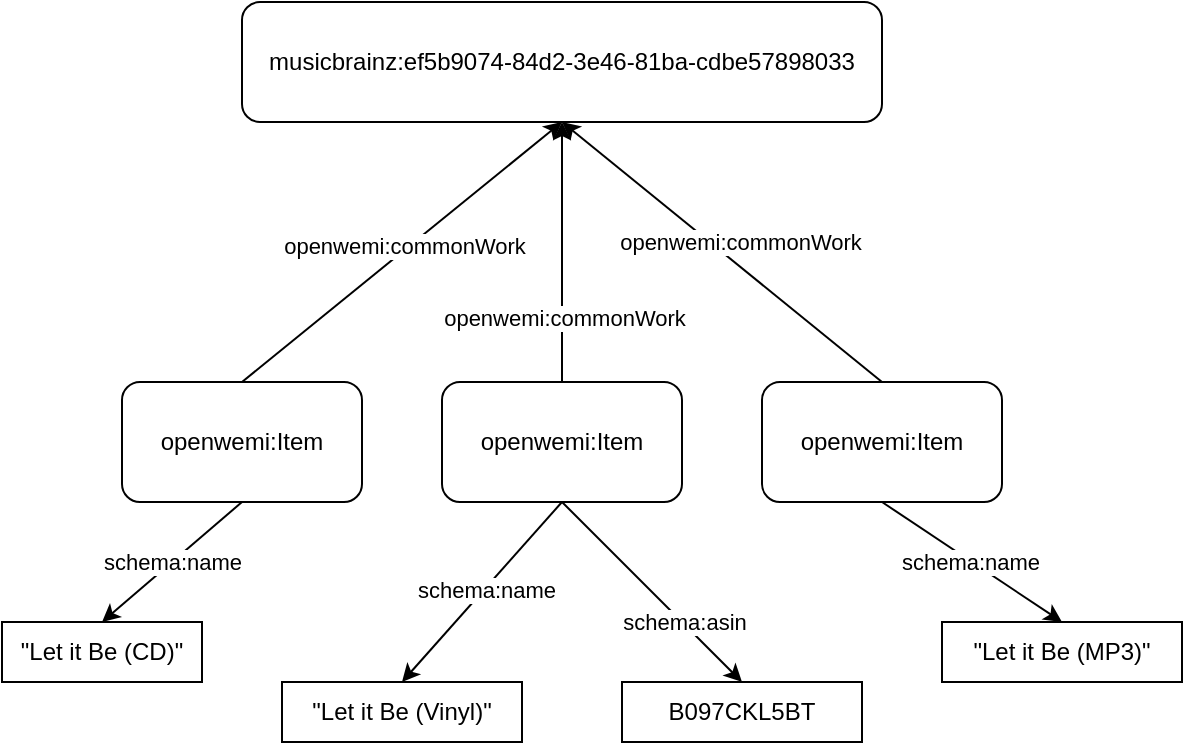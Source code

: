 <mxfile version="22.1.0" type="device">
  <diagram name="Page-1" id="-o21UN5aHQ0yvg_tihv3">
    <mxGraphModel dx="745" dy="544" grid="1" gridSize="10" guides="1" tooltips="1" connect="1" arrows="1" fold="1" page="1" pageScale="1" pageWidth="850" pageHeight="1100" math="0" shadow="0">
      <root>
        <mxCell id="0" />
        <mxCell id="1" parent="0" />
        <mxCell id="dmSqzWsHo4gnNzZ0KbbQ-1" value="openwemi:Item" style="rounded=1;whiteSpace=wrap;html=1;" vertex="1" parent="1">
          <mxGeometry x="160" y="200" width="120" height="60" as="geometry" />
        </mxCell>
        <mxCell id="dmSqzWsHo4gnNzZ0KbbQ-2" value="musicbrainz:ef5b9074-84d2-3e46-81ba-cdbe57898033" style="rounded=1;whiteSpace=wrap;html=1;" vertex="1" parent="1">
          <mxGeometry x="220" y="10" width="320" height="60" as="geometry" />
        </mxCell>
        <mxCell id="dmSqzWsHo4gnNzZ0KbbQ-6" value="openwemi:Item" style="rounded=1;whiteSpace=wrap;html=1;" vertex="1" parent="1">
          <mxGeometry x="320" y="200" width="120" height="60" as="geometry" />
        </mxCell>
        <mxCell id="dmSqzWsHo4gnNzZ0KbbQ-7" value="openwemi:Item" style="rounded=1;whiteSpace=wrap;html=1;" vertex="1" parent="1">
          <mxGeometry x="480" y="200" width="120" height="60" as="geometry" />
        </mxCell>
        <mxCell id="dmSqzWsHo4gnNzZ0KbbQ-9" value="&quot;Let it Be (CD)&quot;" style="rounded=0;whiteSpace=wrap;html=1;" vertex="1" parent="1">
          <mxGeometry x="100" y="320" width="100" height="30" as="geometry" />
        </mxCell>
        <mxCell id="dmSqzWsHo4gnNzZ0KbbQ-10" value="&quot;Let it Be (Vinyl)&quot;" style="rounded=0;whiteSpace=wrap;html=1;" vertex="1" parent="1">
          <mxGeometry x="240" y="350" width="120" height="30" as="geometry" />
        </mxCell>
        <mxCell id="dmSqzWsHo4gnNzZ0KbbQ-11" value="&quot;Let it Be (MP3)&quot;" style="rounded=0;whiteSpace=wrap;html=1;" vertex="1" parent="1">
          <mxGeometry x="570" y="320" width="120" height="30" as="geometry" />
        </mxCell>
        <mxCell id="dmSqzWsHo4gnNzZ0KbbQ-17" value="" style="endArrow=classic;html=1;rounded=0;entryX=0.5;entryY=0;entryDx=0;entryDy=0;exitX=0.5;exitY=1;exitDx=0;exitDy=0;" edge="1" parent="1" source="dmSqzWsHo4gnNzZ0KbbQ-1" target="dmSqzWsHo4gnNzZ0KbbQ-9">
          <mxGeometry width="50" height="50" relative="1" as="geometry">
            <mxPoint x="360" y="310" as="sourcePoint" />
            <mxPoint x="410" y="260" as="targetPoint" />
          </mxGeometry>
        </mxCell>
        <mxCell id="dmSqzWsHo4gnNzZ0KbbQ-18" value="schema:name" style="edgeLabel;html=1;align=center;verticalAlign=middle;resizable=0;points=[];" vertex="1" connectable="0" parent="dmSqzWsHo4gnNzZ0KbbQ-17">
          <mxGeometry relative="1" as="geometry">
            <mxPoint as="offset" />
          </mxGeometry>
        </mxCell>
        <mxCell id="dmSqzWsHo4gnNzZ0KbbQ-19" value="" style="endArrow=classic;html=1;rounded=0;entryX=0.5;entryY=0;entryDx=0;entryDy=0;exitX=0.5;exitY=1;exitDx=0;exitDy=0;" edge="1" parent="1" source="dmSqzWsHo4gnNzZ0KbbQ-7" target="dmSqzWsHo4gnNzZ0KbbQ-11">
          <mxGeometry width="50" height="50" relative="1" as="geometry">
            <mxPoint x="350" y="340" as="sourcePoint" />
            <mxPoint x="400" y="290" as="targetPoint" />
          </mxGeometry>
        </mxCell>
        <mxCell id="dmSqzWsHo4gnNzZ0KbbQ-20" value="schema:name" style="edgeLabel;html=1;align=center;verticalAlign=middle;resizable=0;points=[];" vertex="1" connectable="0" parent="dmSqzWsHo4gnNzZ0KbbQ-19">
          <mxGeometry x="-0.017" relative="1" as="geometry">
            <mxPoint as="offset" />
          </mxGeometry>
        </mxCell>
        <mxCell id="dmSqzWsHo4gnNzZ0KbbQ-21" value="" style="endArrow=classic;html=1;rounded=0;exitX=0.5;exitY=1;exitDx=0;exitDy=0;entryX=0.5;entryY=0;entryDx=0;entryDy=0;" edge="1" parent="1" source="dmSqzWsHo4gnNzZ0KbbQ-6" target="dmSqzWsHo4gnNzZ0KbbQ-10">
          <mxGeometry width="50" height="50" relative="1" as="geometry">
            <mxPoint x="400" y="330" as="sourcePoint" />
            <mxPoint x="450" y="280" as="targetPoint" />
          </mxGeometry>
        </mxCell>
        <mxCell id="dmSqzWsHo4gnNzZ0KbbQ-22" value="Text" style="edgeLabel;html=1;align=center;verticalAlign=middle;resizable=0;points=[];" vertex="1" connectable="0" parent="dmSqzWsHo4gnNzZ0KbbQ-21">
          <mxGeometry x="-0.013" y="-1" relative="1" as="geometry">
            <mxPoint as="offset" />
          </mxGeometry>
        </mxCell>
        <mxCell id="dmSqzWsHo4gnNzZ0KbbQ-23" value="schema:name" style="edgeLabel;html=1;align=center;verticalAlign=middle;resizable=0;points=[];" vertex="1" connectable="0" parent="dmSqzWsHo4gnNzZ0KbbQ-21">
          <mxGeometry x="-0.035" y="1" relative="1" as="geometry">
            <mxPoint as="offset" />
          </mxGeometry>
        </mxCell>
        <mxCell id="dmSqzWsHo4gnNzZ0KbbQ-24" value="B097CKL5BT" style="rounded=0;whiteSpace=wrap;html=1;" vertex="1" parent="1">
          <mxGeometry x="410" y="350" width="120" height="30" as="geometry" />
        </mxCell>
        <mxCell id="dmSqzWsHo4gnNzZ0KbbQ-25" value="" style="endArrow=classic;html=1;rounded=0;entryX=0.5;entryY=0;entryDx=0;entryDy=0;" edge="1" parent="1" target="dmSqzWsHo4gnNzZ0KbbQ-24">
          <mxGeometry width="50" height="50" relative="1" as="geometry">
            <mxPoint x="380" y="260" as="sourcePoint" />
            <mxPoint x="410" y="260" as="targetPoint" />
          </mxGeometry>
        </mxCell>
        <mxCell id="dmSqzWsHo4gnNzZ0KbbQ-27" value="schema:asin" style="edgeLabel;html=1;align=center;verticalAlign=middle;resizable=0;points=[];" vertex="1" connectable="0" parent="dmSqzWsHo4gnNzZ0KbbQ-25">
          <mxGeometry x="0.021" y="-1" relative="1" as="geometry">
            <mxPoint x="15" y="13" as="offset" />
          </mxGeometry>
        </mxCell>
        <mxCell id="dmSqzWsHo4gnNzZ0KbbQ-28" value="" style="endArrow=classic;html=1;rounded=0;exitX=0.5;exitY=0;exitDx=0;exitDy=0;entryX=0.5;entryY=1;entryDx=0;entryDy=0;" edge="1" parent="1" source="dmSqzWsHo4gnNzZ0KbbQ-1" target="dmSqzWsHo4gnNzZ0KbbQ-2">
          <mxGeometry width="50" height="50" relative="1" as="geometry">
            <mxPoint x="300" y="180" as="sourcePoint" />
            <mxPoint x="350" y="130" as="targetPoint" />
          </mxGeometry>
        </mxCell>
        <mxCell id="dmSqzWsHo4gnNzZ0KbbQ-32" value="openwemi:commonWork" style="edgeLabel;html=1;align=center;verticalAlign=middle;resizable=0;points=[];" vertex="1" connectable="0" parent="dmSqzWsHo4gnNzZ0KbbQ-28">
          <mxGeometry x="0.072" y="-3" relative="1" as="geometry">
            <mxPoint x="-7" y="-1" as="offset" />
          </mxGeometry>
        </mxCell>
        <mxCell id="dmSqzWsHo4gnNzZ0KbbQ-29" value="" style="endArrow=classic;html=1;rounded=0;exitX=0.5;exitY=0;exitDx=0;exitDy=0;entryX=0.5;entryY=1;entryDx=0;entryDy=0;" edge="1" parent="1" source="dmSqzWsHo4gnNzZ0KbbQ-6" target="dmSqzWsHo4gnNzZ0KbbQ-2">
          <mxGeometry width="50" height="50" relative="1" as="geometry">
            <mxPoint x="370" y="180" as="sourcePoint" />
            <mxPoint x="420" y="130" as="targetPoint" />
          </mxGeometry>
        </mxCell>
        <mxCell id="dmSqzWsHo4gnNzZ0KbbQ-33" value="openwemi:commonWork" style="edgeLabel;html=1;align=center;verticalAlign=middle;resizable=0;points=[];" vertex="1" connectable="0" parent="dmSqzWsHo4gnNzZ0KbbQ-29">
          <mxGeometry x="-0.511" y="-1" relative="1" as="geometry">
            <mxPoint as="offset" />
          </mxGeometry>
        </mxCell>
        <mxCell id="dmSqzWsHo4gnNzZ0KbbQ-30" value="" style="endArrow=classic;html=1;rounded=0;entryX=0.5;entryY=1;entryDx=0;entryDy=0;exitX=0.5;exitY=0;exitDx=0;exitDy=0;" edge="1" parent="1" source="dmSqzWsHo4gnNzZ0KbbQ-7" target="dmSqzWsHo4gnNzZ0KbbQ-2">
          <mxGeometry width="50" height="50" relative="1" as="geometry">
            <mxPoint x="540" y="180" as="sourcePoint" />
            <mxPoint x="590" y="130" as="targetPoint" />
          </mxGeometry>
        </mxCell>
        <mxCell id="dmSqzWsHo4gnNzZ0KbbQ-34" value="openwemi:commonWork" style="edgeLabel;html=1;align=center;verticalAlign=middle;resizable=0;points=[];" vertex="1" connectable="0" parent="dmSqzWsHo4gnNzZ0KbbQ-30">
          <mxGeometry x="0.07" y="-3" relative="1" as="geometry">
            <mxPoint x="13" y="2" as="offset" />
          </mxGeometry>
        </mxCell>
      </root>
    </mxGraphModel>
  </diagram>
</mxfile>
